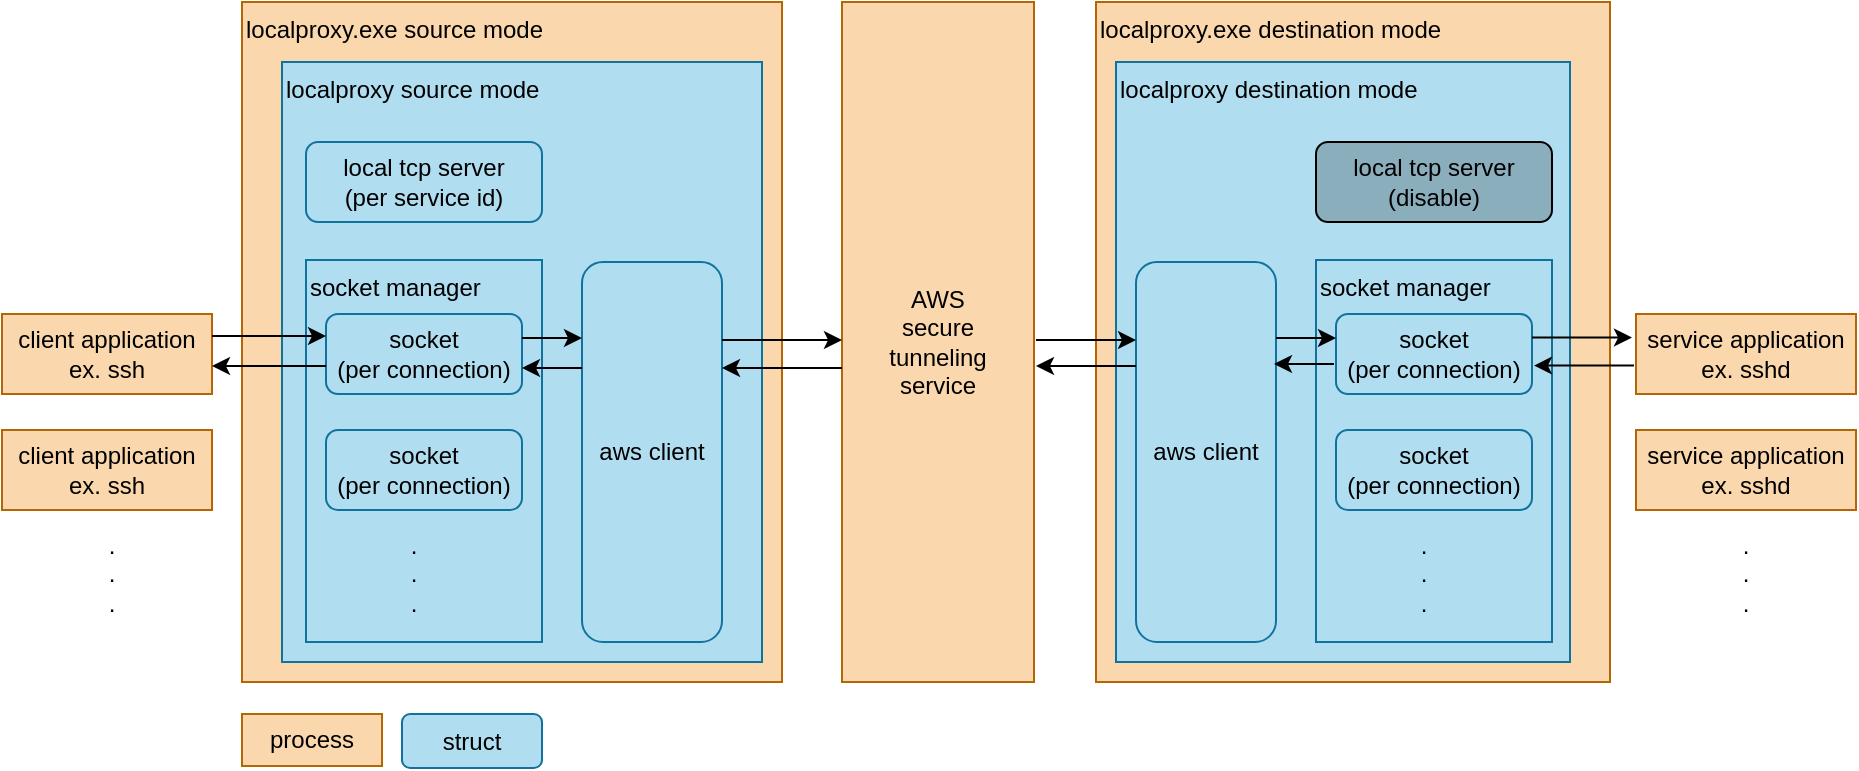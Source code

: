 <mxfile version="18.0.1" type="device"><diagram id="1_EBJI7eag9IXWBgN3-y" name="ページ1"><mxGraphModel dx="1808" dy="663" grid="1" gridSize="10" guides="1" tooltips="1" connect="1" arrows="1" fold="1" page="1" pageScale="1" pageWidth="827" pageHeight="1169" math="0" shadow="0"><root><mxCell id="0"/><mxCell id="1" parent="0"/><mxCell id="bkUp3kJy7n3tRcKtXd4R-16" value="localproxy.exe source mode" style="rounded=0;whiteSpace=wrap;html=1;fillColor=#fad7ac;align=left;verticalAlign=top;strokeColor=#b46504;" vertex="1" parent="1"><mxGeometry x="-70" y="80" width="270" height="340" as="geometry"/></mxCell><mxCell id="bkUp3kJy7n3tRcKtXd4R-2" value="localproxy source mode" style="rounded=0;whiteSpace=wrap;html=1;align=left;verticalAlign=top;fillColor=#b1ddf0;strokeColor=#10739e;" vertex="1" parent="1"><mxGeometry x="-50" y="110" width="240" height="300" as="geometry"/></mxCell><mxCell id="bkUp3kJy7n3tRcKtXd4R-4" value="socket manager" style="rounded=0;whiteSpace=wrap;html=1;align=left;verticalAlign=top;fillColor=#b1ddf0;strokeColor=#10739e;" vertex="1" parent="1"><mxGeometry x="-38" y="209" width="118" height="191" as="geometry"/></mxCell><mxCell id="bkUp3kJy7n3tRcKtXd4R-1" value="AWS&lt;br&gt;secure&lt;br&gt;tunneling&lt;br&gt;service" style="rounded=0;whiteSpace=wrap;html=1;fillColor=#fad7ac;strokeColor=#b46504;" vertex="1" parent="1"><mxGeometry x="230" y="80" width="96" height="340" as="geometry"/></mxCell><mxCell id="bkUp3kJy7n3tRcKtXd4R-3" value="socket&lt;br&gt;(per connection)" style="rounded=1;whiteSpace=wrap;html=1;fillColor=#b1ddf0;strokeColor=#10739e;" vertex="1" parent="1"><mxGeometry x="-28" y="236" width="98" height="40" as="geometry"/></mxCell><mxCell id="bkUp3kJy7n3tRcKtXd4R-8" value="aws client" style="rounded=1;whiteSpace=wrap;html=1;fillColor=#b1ddf0;strokeColor=#10739e;" vertex="1" parent="1"><mxGeometry x="100" y="210" width="70" height="190" as="geometry"/></mxCell><mxCell id="bkUp3kJy7n3tRcKtXd4R-10" value=".&lt;br&gt;.&lt;br&gt;." style="rounded=1;whiteSpace=wrap;html=1;strokeColor=none;fillColor=none;" vertex="1" parent="1"><mxGeometry x="-28" y="336" width="88" height="60" as="geometry"/></mxCell><mxCell id="bkUp3kJy7n3tRcKtXd4R-11" value="client application&lt;br&gt;ex. ssh" style="rounded=0;whiteSpace=wrap;html=1;fillColor=#fad7ac;strokeColor=#b46504;" vertex="1" parent="1"><mxGeometry x="-190" y="236" width="105" height="40" as="geometry"/></mxCell><mxCell id="bkUp3kJy7n3tRcKtXd4R-12" value="client application&lt;br&gt;ex. ssh" style="rounded=0;whiteSpace=wrap;html=1;fillColor=#fad7ac;strokeColor=#b46504;" vertex="1" parent="1"><mxGeometry x="-190" y="294" width="105" height="40" as="geometry"/></mxCell><mxCell id="bkUp3kJy7n3tRcKtXd4R-13" value=".&lt;br&gt;.&lt;br&gt;." style="rounded=1;whiteSpace=wrap;html=1;strokeColor=none;" vertex="1" parent="1"><mxGeometry x="-170" y="336" width="70" height="60" as="geometry"/></mxCell><mxCell id="bkUp3kJy7n3tRcKtXd4R-15" value="local tcp server&lt;br&gt;(per service id)" style="rounded=1;whiteSpace=wrap;html=1;fillColor=#b1ddf0;strokeColor=#10739e;" vertex="1" parent="1"><mxGeometry x="-38" y="150" width="118" height="40" as="geometry"/></mxCell><mxCell id="bkUp3kJy7n3tRcKtXd4R-17" value="socket&lt;br&gt;(per connection)" style="rounded=1;whiteSpace=wrap;html=1;fillColor=#b1ddf0;strokeColor=#10739e;" vertex="1" parent="1"><mxGeometry x="-28" y="294" width="98" height="40" as="geometry"/></mxCell><mxCell id="bkUp3kJy7n3tRcKtXd4R-18" value="localproxy.exe destination mode" style="rounded=0;whiteSpace=wrap;html=1;fillColor=#fad7ac;align=left;verticalAlign=top;strokeColor=#b46504;" vertex="1" parent="1"><mxGeometry x="357" y="80" width="257" height="340" as="geometry"/></mxCell><mxCell id="bkUp3kJy7n3tRcKtXd4R-19" value="localproxy destination mode" style="rounded=0;whiteSpace=wrap;html=1;align=left;verticalAlign=top;fillColor=#b1ddf0;strokeColor=#10739e;" vertex="1" parent="1"><mxGeometry x="367" y="110" width="227" height="300" as="geometry"/></mxCell><mxCell id="bkUp3kJy7n3tRcKtXd4R-26" value="service application&lt;br&gt;ex. sshd" style="rounded=0;whiteSpace=wrap;html=1;fillColor=#fad7ac;strokeColor=#b46504;" vertex="1" parent="1"><mxGeometry x="627" y="236" width="110" height="40" as="geometry"/></mxCell><mxCell id="bkUp3kJy7n3tRcKtXd4R-27" value="service application&lt;br&gt;ex. sshd" style="rounded=0;whiteSpace=wrap;html=1;fillColor=#fad7ac;strokeColor=#b46504;" vertex="1" parent="1"><mxGeometry x="627" y="294" width="110" height="40" as="geometry"/></mxCell><mxCell id="bkUp3kJy7n3tRcKtXd4R-28" value=".&lt;br&gt;.&lt;br&gt;." style="rounded=1;whiteSpace=wrap;html=1;strokeColor=none;" vertex="1" parent="1"><mxGeometry x="647" y="336" width="70" height="60" as="geometry"/></mxCell><mxCell id="bkUp3kJy7n3tRcKtXd4R-29" value="aws client" style="rounded=1;whiteSpace=wrap;html=1;fillColor=#b1ddf0;strokeColor=#10739e;" vertex="1" parent="1"><mxGeometry x="377" y="210" width="70" height="190" as="geometry"/></mxCell><mxCell id="bkUp3kJy7n3tRcKtXd4R-30" value="socket manager" style="rounded=0;whiteSpace=wrap;html=1;align=left;verticalAlign=top;fillColor=#b1ddf0;strokeColor=#10739e;" vertex="1" parent="1"><mxGeometry x="467" y="209" width="118" height="191" as="geometry"/></mxCell><mxCell id="bkUp3kJy7n3tRcKtXd4R-31" value="socket&lt;br&gt;(per connection)" style="rounded=1;whiteSpace=wrap;html=1;fillColor=#b1ddf0;strokeColor=#10739e;" vertex="1" parent="1"><mxGeometry x="477" y="236" width="98" height="40" as="geometry"/></mxCell><mxCell id="bkUp3kJy7n3tRcKtXd4R-32" value=".&lt;br&gt;.&lt;br&gt;." style="rounded=1;whiteSpace=wrap;html=1;strokeColor=none;fillColor=none;" vertex="1" parent="1"><mxGeometry x="477" y="336" width="88" height="60" as="geometry"/></mxCell><mxCell id="bkUp3kJy7n3tRcKtXd4R-33" value="local tcp server&lt;br&gt;(disable)" style="rounded=1;whiteSpace=wrap;html=1;fillColor=#8BAEBD;strokeColor=#000000;" vertex="1" parent="1"><mxGeometry x="467" y="150" width="118" height="40" as="geometry"/></mxCell><mxCell id="bkUp3kJy7n3tRcKtXd4R-34" value="socket&lt;br&gt;(per connection)" style="rounded=1;whiteSpace=wrap;html=1;fillColor=#b1ddf0;strokeColor=#10739e;" vertex="1" parent="1"><mxGeometry x="477" y="294" width="98" height="40" as="geometry"/></mxCell><mxCell id="bkUp3kJy7n3tRcKtXd4R-35" value="" style="endArrow=classic;html=1;rounded=0;entryX=0;entryY=0.5;entryDx=0;entryDy=0;exitX=1;exitY=0.5;exitDx=0;exitDy=0;" edge="1" parent="1"><mxGeometry width="50" height="50" relative="1" as="geometry"><mxPoint x="-85.0" y="247" as="sourcePoint"/><mxPoint x="-28" y="247" as="targetPoint"/><Array as="points"/></mxGeometry></mxCell><mxCell id="bkUp3kJy7n3tRcKtXd4R-37" value="" style="endArrow=classic;html=1;rounded=0;exitX=1;exitY=0.5;exitDx=0;exitDy=0;" edge="1" parent="1"><mxGeometry width="50" height="50" relative="1" as="geometry"><mxPoint x="70" y="248" as="sourcePoint"/><mxPoint x="100" y="248" as="targetPoint"/><Array as="points"/></mxGeometry></mxCell><mxCell id="bkUp3kJy7n3tRcKtXd4R-38" value="" style="endArrow=classic;html=1;rounded=0;" edge="1" parent="1"><mxGeometry width="50" height="50" relative="1" as="geometry"><mxPoint x="170" y="249" as="sourcePoint"/><mxPoint x="230" y="249" as="targetPoint"/><Array as="points"/></mxGeometry></mxCell><mxCell id="bkUp3kJy7n3tRcKtXd4R-39" value="" style="endArrow=classic;html=1;rounded=0;" edge="1" parent="1"><mxGeometry width="50" height="50" relative="1" as="geometry"><mxPoint x="327" y="249" as="sourcePoint"/><mxPoint x="377.0" y="249" as="targetPoint"/><Array as="points"/></mxGeometry></mxCell><mxCell id="bkUp3kJy7n3tRcKtXd4R-40" value="" style="endArrow=classic;html=1;rounded=0;exitX=1;exitY=0.5;exitDx=0;exitDy=0;" edge="1" parent="1"><mxGeometry width="50" height="50" relative="1" as="geometry"><mxPoint x="447.0" y="248" as="sourcePoint"/><mxPoint x="477.0" y="248" as="targetPoint"/><Array as="points"/></mxGeometry></mxCell><mxCell id="bkUp3kJy7n3tRcKtXd4R-42" value="" style="endArrow=classic;html=1;rounded=0;" edge="1" parent="1"><mxGeometry width="50" height="50" relative="1" as="geometry"><mxPoint x="575" y="247.8" as="sourcePoint"/><mxPoint x="625.0" y="247.8" as="targetPoint"/><Array as="points"/></mxGeometry></mxCell><mxCell id="bkUp3kJy7n3tRcKtXd4R-43" value="" style="endArrow=classic;html=1;rounded=0;" edge="1" parent="1"><mxGeometry width="50" height="50" relative="1" as="geometry"><mxPoint x="626.0" y="261.8" as="sourcePoint"/><mxPoint x="576" y="261.8" as="targetPoint"/><Array as="points"/></mxGeometry></mxCell><mxCell id="bkUp3kJy7n3tRcKtXd4R-44" value="" style="endArrow=classic;html=1;rounded=0;exitX=1;exitY=0.5;exitDx=0;exitDy=0;" edge="1" parent="1"><mxGeometry width="50" height="50" relative="1" as="geometry"><mxPoint x="476.0" y="261" as="sourcePoint"/><mxPoint x="446.0" y="261" as="targetPoint"/><Array as="points"/></mxGeometry></mxCell><mxCell id="bkUp3kJy7n3tRcKtXd4R-45" value="" style="endArrow=classic;html=1;rounded=0;" edge="1" parent="1"><mxGeometry width="50" height="50" relative="1" as="geometry"><mxPoint x="377.0" y="262" as="sourcePoint"/><mxPoint x="327" y="262" as="targetPoint"/><Array as="points"/></mxGeometry></mxCell><mxCell id="bkUp3kJy7n3tRcKtXd4R-46" value="" style="endArrow=classic;html=1;rounded=0;" edge="1" parent="1"><mxGeometry width="50" height="50" relative="1" as="geometry"><mxPoint x="230" y="263" as="sourcePoint"/><mxPoint x="170" y="263" as="targetPoint"/><Array as="points"/></mxGeometry></mxCell><mxCell id="bkUp3kJy7n3tRcKtXd4R-47" value="" style="endArrow=classic;html=1;rounded=0;exitX=1;exitY=0.5;exitDx=0;exitDy=0;" edge="1" parent="1"><mxGeometry width="50" height="50" relative="1" as="geometry"><mxPoint x="100" y="263" as="sourcePoint"/><mxPoint x="70" y="263" as="targetPoint"/><Array as="points"/></mxGeometry></mxCell><mxCell id="bkUp3kJy7n3tRcKtXd4R-48" value="" style="endArrow=classic;html=1;rounded=0;entryX=0;entryY=0.5;entryDx=0;entryDy=0;exitX=1;exitY=0.5;exitDx=0;exitDy=0;" edge="1" parent="1"><mxGeometry width="50" height="50" relative="1" as="geometry"><mxPoint x="-28" y="262" as="sourcePoint"/><mxPoint x="-85.0" y="262" as="targetPoint"/><Array as="points"/></mxGeometry></mxCell><mxCell id="bkUp3kJy7n3tRcKtXd4R-49" value="process" style="rounded=0;whiteSpace=wrap;html=1;fillColor=#fad7ac;strokeColor=#b46504;" vertex="1" parent="1"><mxGeometry x="-70" y="436" width="70" height="26" as="geometry"/></mxCell><mxCell id="bkUp3kJy7n3tRcKtXd4R-50" value="struct" style="rounded=1;whiteSpace=wrap;html=1;fillColor=#b1ddf0;strokeColor=#10739e;" vertex="1" parent="1"><mxGeometry x="10" y="436" width="70" height="27" as="geometry"/></mxCell></root></mxGraphModel></diagram></mxfile>